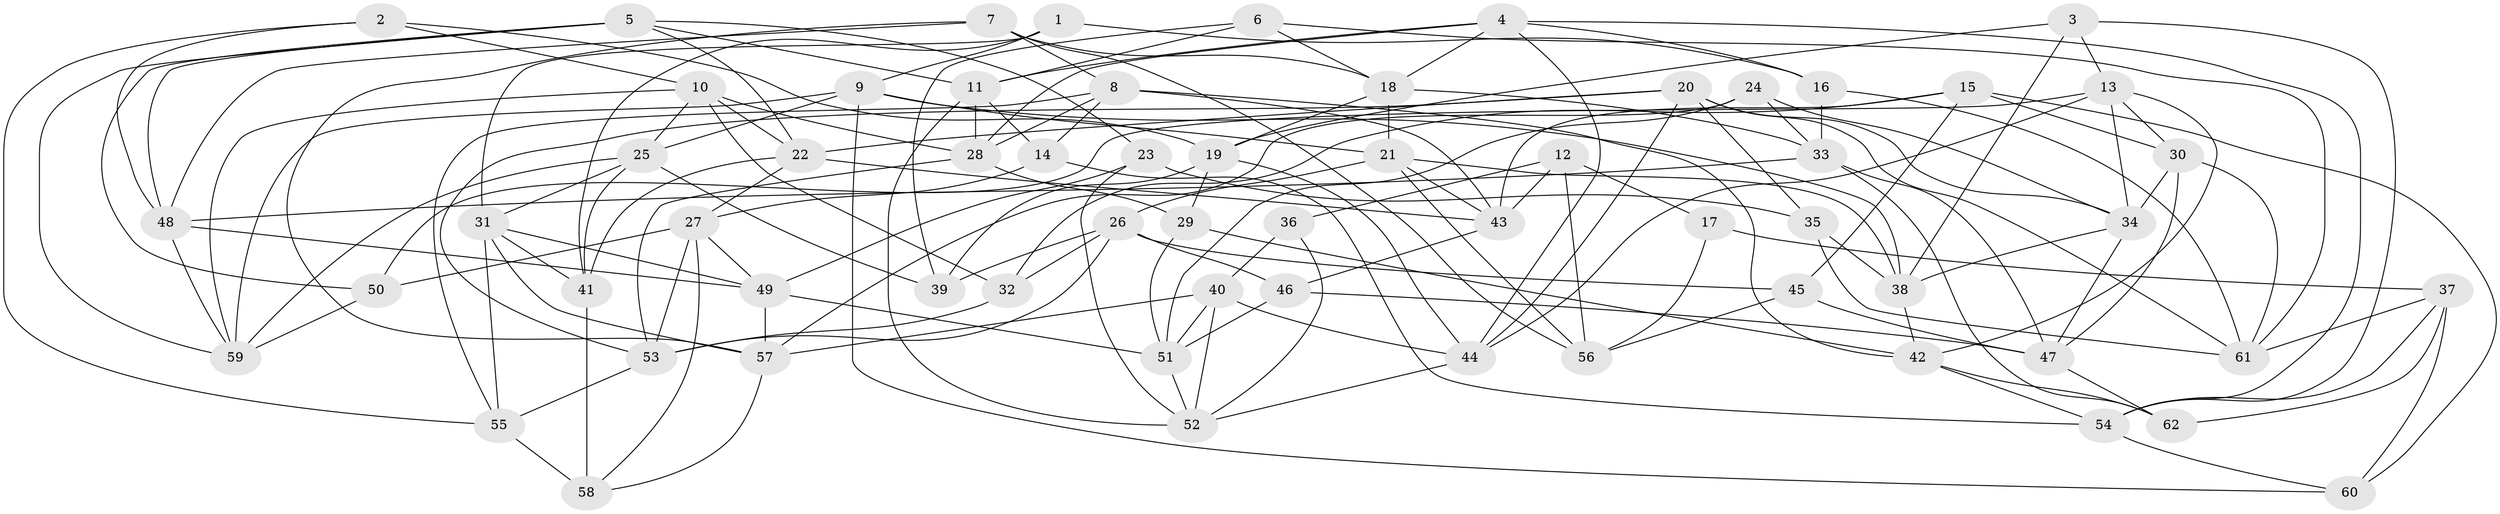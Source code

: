 // original degree distribution, {4: 1.0}
// Generated by graph-tools (version 1.1) at 2025/38/03/04/25 23:38:15]
// undirected, 62 vertices, 160 edges
graph export_dot {
  node [color=gray90,style=filled];
  1;
  2;
  3;
  4;
  5;
  6;
  7;
  8;
  9;
  10;
  11;
  12;
  13;
  14;
  15;
  16;
  17;
  18;
  19;
  20;
  21;
  22;
  23;
  24;
  25;
  26;
  27;
  28;
  29;
  30;
  31;
  32;
  33;
  34;
  35;
  36;
  37;
  38;
  39;
  40;
  41;
  42;
  43;
  44;
  45;
  46;
  47;
  48;
  49;
  50;
  51;
  52;
  53;
  54;
  55;
  56;
  57;
  58;
  59;
  60;
  61;
  62;
  1 -- 9 [weight=1.0];
  1 -- 16 [weight=1.0];
  1 -- 31 [weight=1.0];
  1 -- 41 [weight=1.0];
  2 -- 10 [weight=1.0];
  2 -- 19 [weight=1.0];
  2 -- 48 [weight=1.0];
  2 -- 55 [weight=1.0];
  3 -- 13 [weight=1.0];
  3 -- 19 [weight=1.0];
  3 -- 38 [weight=1.0];
  3 -- 54 [weight=1.0];
  4 -- 11 [weight=1.0];
  4 -- 16 [weight=1.0];
  4 -- 18 [weight=1.0];
  4 -- 28 [weight=1.0];
  4 -- 44 [weight=1.0];
  4 -- 54 [weight=1.0];
  5 -- 11 [weight=1.0];
  5 -- 22 [weight=1.0];
  5 -- 23 [weight=1.0];
  5 -- 48 [weight=1.0];
  5 -- 50 [weight=1.0];
  5 -- 59 [weight=1.0];
  6 -- 11 [weight=1.0];
  6 -- 18 [weight=1.0];
  6 -- 39 [weight=1.0];
  6 -- 61 [weight=1.0];
  7 -- 8 [weight=1.0];
  7 -- 18 [weight=1.0];
  7 -- 48 [weight=1.0];
  7 -- 56 [weight=2.0];
  7 -- 57 [weight=1.0];
  8 -- 14 [weight=1.0];
  8 -- 28 [weight=1.0];
  8 -- 42 [weight=1.0];
  8 -- 43 [weight=1.0];
  8 -- 55 [weight=1.0];
  9 -- 21 [weight=1.0];
  9 -- 25 [weight=1.0];
  9 -- 38 [weight=1.0];
  9 -- 59 [weight=1.0];
  9 -- 60 [weight=1.0];
  10 -- 22 [weight=1.0];
  10 -- 25 [weight=1.0];
  10 -- 28 [weight=1.0];
  10 -- 32 [weight=1.0];
  10 -- 59 [weight=1.0];
  11 -- 14 [weight=1.0];
  11 -- 28 [weight=1.0];
  11 -- 52 [weight=1.0];
  12 -- 17 [weight=1.0];
  12 -- 36 [weight=1.0];
  12 -- 43 [weight=1.0];
  12 -- 56 [weight=1.0];
  13 -- 30 [weight=1.0];
  13 -- 34 [weight=1.0];
  13 -- 42 [weight=1.0];
  13 -- 44 [weight=1.0];
  13 -- 50 [weight=1.0];
  14 -- 27 [weight=1.0];
  14 -- 54 [weight=1.0];
  15 -- 30 [weight=2.0];
  15 -- 32 [weight=1.0];
  15 -- 43 [weight=1.0];
  15 -- 45 [weight=1.0];
  15 -- 60 [weight=1.0];
  16 -- 33 [weight=1.0];
  16 -- 61 [weight=1.0];
  17 -- 37 [weight=2.0];
  17 -- 56 [weight=1.0];
  18 -- 19 [weight=1.0];
  18 -- 21 [weight=1.0];
  18 -- 33 [weight=1.0];
  19 -- 29 [weight=1.0];
  19 -- 39 [weight=1.0];
  19 -- 44 [weight=1.0];
  20 -- 22 [weight=1.0];
  20 -- 34 [weight=1.0];
  20 -- 35 [weight=1.0];
  20 -- 44 [weight=1.0];
  20 -- 53 [weight=1.0];
  20 -- 61 [weight=1.0];
  21 -- 26 [weight=1.0];
  21 -- 38 [weight=1.0];
  21 -- 43 [weight=1.0];
  21 -- 56 [weight=1.0];
  22 -- 27 [weight=1.0];
  22 -- 41 [weight=1.0];
  22 -- 43 [weight=1.0];
  23 -- 35 [weight=1.0];
  23 -- 49 [weight=1.0];
  23 -- 52 [weight=1.0];
  24 -- 33 [weight=1.0];
  24 -- 34 [weight=1.0];
  24 -- 51 [weight=1.0];
  24 -- 57 [weight=1.0];
  25 -- 31 [weight=1.0];
  25 -- 39 [weight=1.0];
  25 -- 41 [weight=1.0];
  25 -- 59 [weight=1.0];
  26 -- 32 [weight=1.0];
  26 -- 39 [weight=1.0];
  26 -- 45 [weight=1.0];
  26 -- 46 [weight=1.0];
  26 -- 53 [weight=1.0];
  27 -- 49 [weight=1.0];
  27 -- 50 [weight=1.0];
  27 -- 53 [weight=1.0];
  27 -- 58 [weight=1.0];
  28 -- 29 [weight=1.0];
  28 -- 53 [weight=1.0];
  29 -- 42 [weight=1.0];
  29 -- 51 [weight=1.0];
  30 -- 34 [weight=1.0];
  30 -- 47 [weight=1.0];
  30 -- 61 [weight=1.0];
  31 -- 41 [weight=1.0];
  31 -- 49 [weight=1.0];
  31 -- 55 [weight=1.0];
  31 -- 57 [weight=1.0];
  32 -- 53 [weight=1.0];
  33 -- 47 [weight=1.0];
  33 -- 48 [weight=1.0];
  33 -- 62 [weight=1.0];
  34 -- 38 [weight=1.0];
  34 -- 47 [weight=1.0];
  35 -- 38 [weight=1.0];
  35 -- 61 [weight=1.0];
  36 -- 40 [weight=2.0];
  36 -- 52 [weight=1.0];
  37 -- 54 [weight=1.0];
  37 -- 60 [weight=1.0];
  37 -- 61 [weight=1.0];
  37 -- 62 [weight=1.0];
  38 -- 42 [weight=1.0];
  40 -- 44 [weight=1.0];
  40 -- 51 [weight=1.0];
  40 -- 52 [weight=1.0];
  40 -- 57 [weight=1.0];
  41 -- 58 [weight=2.0];
  42 -- 54 [weight=1.0];
  42 -- 62 [weight=1.0];
  43 -- 46 [weight=1.0];
  44 -- 52 [weight=1.0];
  45 -- 47 [weight=1.0];
  45 -- 56 [weight=1.0];
  46 -- 47 [weight=1.0];
  46 -- 51 [weight=1.0];
  47 -- 62 [weight=1.0];
  48 -- 49 [weight=1.0];
  48 -- 59 [weight=1.0];
  49 -- 51 [weight=1.0];
  49 -- 57 [weight=1.0];
  50 -- 59 [weight=1.0];
  51 -- 52 [weight=1.0];
  53 -- 55 [weight=1.0];
  54 -- 60 [weight=1.0];
  55 -- 58 [weight=2.0];
  57 -- 58 [weight=1.0];
}
